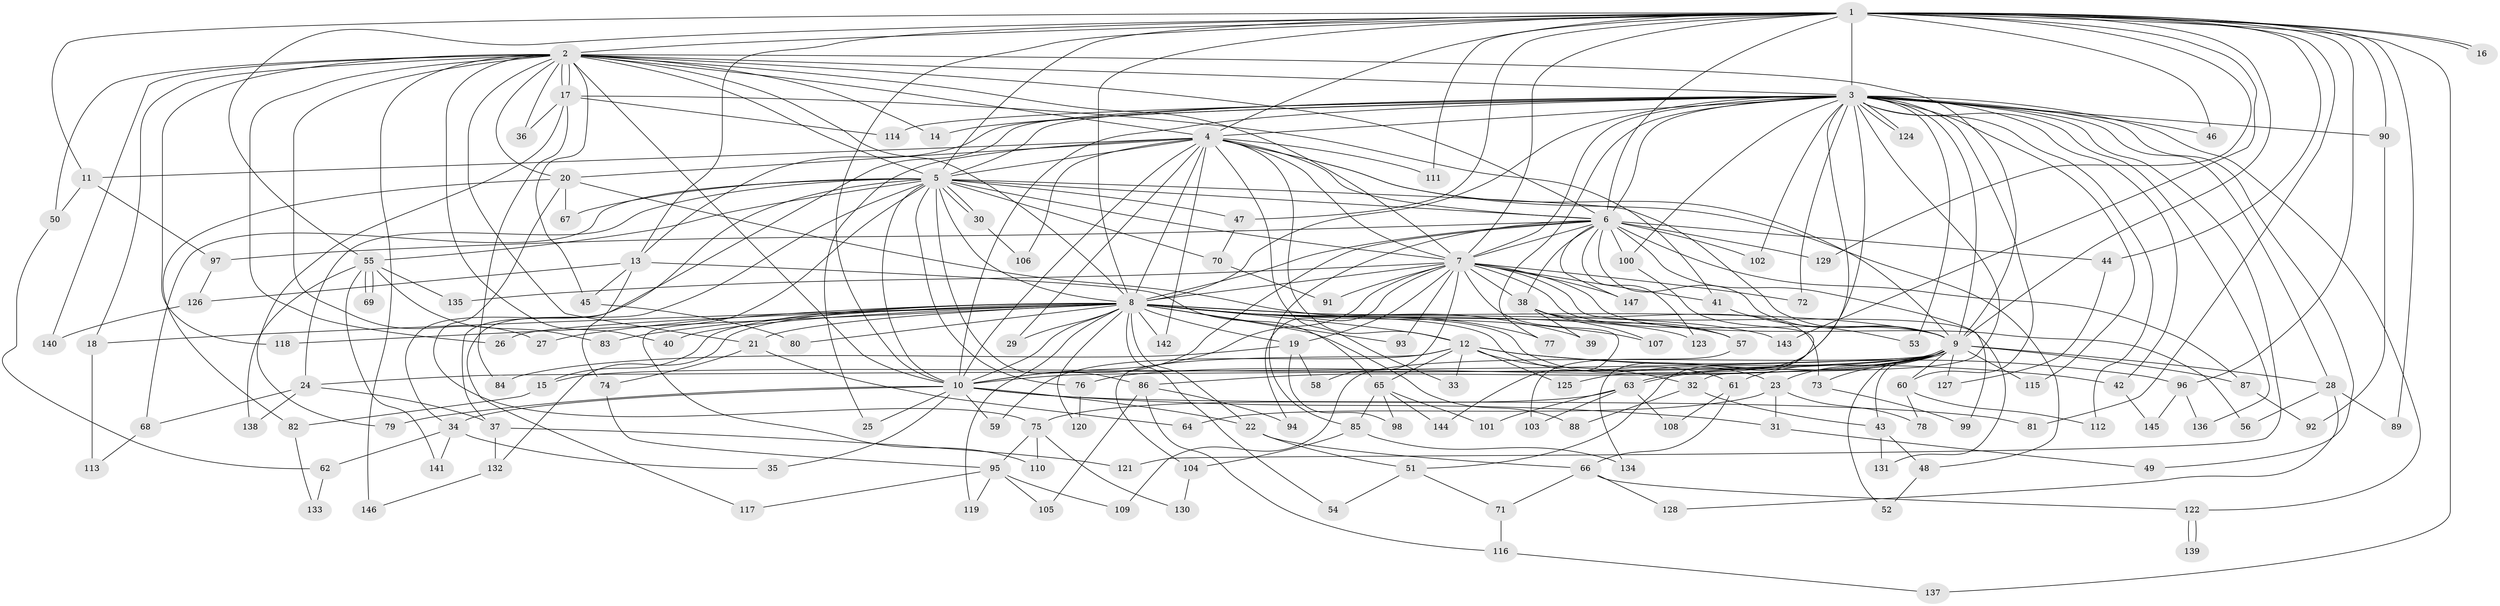 // Generated by graph-tools (version 1.1) at 2025/10/02/27/25 16:10:59]
// undirected, 147 vertices, 319 edges
graph export_dot {
graph [start="1"]
  node [color=gray90,style=filled];
  1;
  2;
  3;
  4;
  5;
  6;
  7;
  8;
  9;
  10;
  11;
  12;
  13;
  14;
  15;
  16;
  17;
  18;
  19;
  20;
  21;
  22;
  23;
  24;
  25;
  26;
  27;
  28;
  29;
  30;
  31;
  32;
  33;
  34;
  35;
  36;
  37;
  38;
  39;
  40;
  41;
  42;
  43;
  44;
  45;
  46;
  47;
  48;
  49;
  50;
  51;
  52;
  53;
  54;
  55;
  56;
  57;
  58;
  59;
  60;
  61;
  62;
  63;
  64;
  65;
  66;
  67;
  68;
  69;
  70;
  71;
  72;
  73;
  74;
  75;
  76;
  77;
  78;
  79;
  80;
  81;
  82;
  83;
  84;
  85;
  86;
  87;
  88;
  89;
  90;
  91;
  92;
  93;
  94;
  95;
  96;
  97;
  98;
  99;
  100;
  101;
  102;
  103;
  104;
  105;
  106;
  107;
  108;
  109;
  110;
  111;
  112;
  113;
  114;
  115;
  116;
  117;
  118;
  119;
  120;
  121;
  122;
  123;
  124;
  125;
  126;
  127;
  128;
  129;
  130;
  131;
  132;
  133;
  134;
  135;
  136;
  137;
  138;
  139;
  140;
  141;
  142;
  143;
  144;
  145;
  146;
  147;
  1 -- 2;
  1 -- 3;
  1 -- 4;
  1 -- 5;
  1 -- 6;
  1 -- 7;
  1 -- 8;
  1 -- 9;
  1 -- 10;
  1 -- 11;
  1 -- 13;
  1 -- 16;
  1 -- 16;
  1 -- 44;
  1 -- 46;
  1 -- 47;
  1 -- 55;
  1 -- 81;
  1 -- 89;
  1 -- 90;
  1 -- 96;
  1 -- 111;
  1 -- 129;
  1 -- 137;
  1 -- 143;
  2 -- 3;
  2 -- 4;
  2 -- 5;
  2 -- 6;
  2 -- 7;
  2 -- 8;
  2 -- 9;
  2 -- 10;
  2 -- 14;
  2 -- 17;
  2 -- 17;
  2 -- 18;
  2 -- 20;
  2 -- 21;
  2 -- 26;
  2 -- 27;
  2 -- 36;
  2 -- 40;
  2 -- 45;
  2 -- 50;
  2 -- 118;
  2 -- 140;
  2 -- 146;
  3 -- 4;
  3 -- 5;
  3 -- 6;
  3 -- 7;
  3 -- 8;
  3 -- 9;
  3 -- 10;
  3 -- 13;
  3 -- 14;
  3 -- 28;
  3 -- 32;
  3 -- 37;
  3 -- 42;
  3 -- 46;
  3 -- 49;
  3 -- 51;
  3 -- 53;
  3 -- 60;
  3 -- 72;
  3 -- 77;
  3 -- 90;
  3 -- 100;
  3 -- 102;
  3 -- 112;
  3 -- 114;
  3 -- 115;
  3 -- 121;
  3 -- 122;
  3 -- 124;
  3 -- 124;
  3 -- 125;
  3 -- 136;
  4 -- 5;
  4 -- 6;
  4 -- 7;
  4 -- 8;
  4 -- 9;
  4 -- 10;
  4 -- 11;
  4 -- 12;
  4 -- 20;
  4 -- 25;
  4 -- 29;
  4 -- 33;
  4 -- 48;
  4 -- 106;
  4 -- 111;
  4 -- 142;
  5 -- 6;
  5 -- 7;
  5 -- 8;
  5 -- 9;
  5 -- 10;
  5 -- 24;
  5 -- 30;
  5 -- 30;
  5 -- 34;
  5 -- 47;
  5 -- 55;
  5 -- 67;
  5 -- 68;
  5 -- 70;
  5 -- 76;
  5 -- 86;
  5 -- 110;
  5 -- 117;
  6 -- 7;
  6 -- 8;
  6 -- 9;
  6 -- 10;
  6 -- 38;
  6 -- 44;
  6 -- 85;
  6 -- 87;
  6 -- 97;
  6 -- 99;
  6 -- 100;
  6 -- 102;
  6 -- 123;
  6 -- 129;
  6 -- 147;
  7 -- 8;
  7 -- 9;
  7 -- 10;
  7 -- 19;
  7 -- 38;
  7 -- 41;
  7 -- 56;
  7 -- 58;
  7 -- 72;
  7 -- 91;
  7 -- 93;
  7 -- 94;
  7 -- 131;
  7 -- 135;
  7 -- 144;
  7 -- 147;
  8 -- 9;
  8 -- 10;
  8 -- 12;
  8 -- 15;
  8 -- 18;
  8 -- 19;
  8 -- 21;
  8 -- 22;
  8 -- 23;
  8 -- 26;
  8 -- 27;
  8 -- 29;
  8 -- 39;
  8 -- 40;
  8 -- 54;
  8 -- 61;
  8 -- 77;
  8 -- 80;
  8 -- 83;
  8 -- 88;
  8 -- 93;
  8 -- 107;
  8 -- 118;
  8 -- 119;
  8 -- 120;
  8 -- 123;
  8 -- 132;
  8 -- 142;
  8 -- 143;
  9 -- 10;
  9 -- 15;
  9 -- 23;
  9 -- 24;
  9 -- 28;
  9 -- 43;
  9 -- 52;
  9 -- 60;
  9 -- 61;
  9 -- 63;
  9 -- 63;
  9 -- 73;
  9 -- 76;
  9 -- 86;
  9 -- 87;
  9 -- 109;
  9 -- 115;
  9 -- 127;
  10 -- 22;
  10 -- 25;
  10 -- 31;
  10 -- 34;
  10 -- 35;
  10 -- 59;
  10 -- 79;
  10 -- 81;
  11 -- 50;
  11 -- 97;
  12 -- 32;
  12 -- 33;
  12 -- 42;
  12 -- 59;
  12 -- 65;
  12 -- 96;
  12 -- 104;
  12 -- 125;
  13 -- 45;
  13 -- 65;
  13 -- 74;
  13 -- 126;
  15 -- 82;
  17 -- 36;
  17 -- 41;
  17 -- 79;
  17 -- 84;
  17 -- 114;
  18 -- 113;
  19 -- 58;
  19 -- 84;
  19 -- 98;
  20 -- 57;
  20 -- 67;
  20 -- 75;
  20 -- 82;
  21 -- 64;
  21 -- 74;
  22 -- 51;
  22 -- 66;
  23 -- 31;
  23 -- 64;
  23 -- 78;
  24 -- 37;
  24 -- 68;
  24 -- 138;
  28 -- 56;
  28 -- 89;
  28 -- 128;
  30 -- 106;
  31 -- 49;
  32 -- 43;
  32 -- 88;
  34 -- 35;
  34 -- 62;
  34 -- 141;
  37 -- 121;
  37 -- 132;
  38 -- 39;
  38 -- 57;
  38 -- 73;
  38 -- 107;
  41 -- 53;
  42 -- 145;
  43 -- 48;
  43 -- 131;
  44 -- 127;
  45 -- 80;
  47 -- 70;
  48 -- 52;
  50 -- 62;
  51 -- 54;
  51 -- 71;
  55 -- 69;
  55 -- 69;
  55 -- 83;
  55 -- 135;
  55 -- 138;
  55 -- 141;
  57 -- 103;
  60 -- 78;
  60 -- 112;
  61 -- 66;
  61 -- 108;
  62 -- 133;
  63 -- 75;
  63 -- 101;
  63 -- 103;
  63 -- 108;
  65 -- 85;
  65 -- 98;
  65 -- 101;
  65 -- 144;
  66 -- 71;
  66 -- 122;
  66 -- 128;
  68 -- 113;
  70 -- 91;
  71 -- 116;
  73 -- 99;
  74 -- 95;
  75 -- 95;
  75 -- 110;
  75 -- 130;
  76 -- 120;
  82 -- 133;
  85 -- 104;
  85 -- 134;
  86 -- 94;
  86 -- 105;
  86 -- 116;
  87 -- 92;
  90 -- 92;
  95 -- 105;
  95 -- 109;
  95 -- 117;
  95 -- 119;
  96 -- 136;
  96 -- 145;
  97 -- 126;
  100 -- 134;
  104 -- 130;
  116 -- 137;
  122 -- 139;
  122 -- 139;
  126 -- 140;
  132 -- 146;
}
